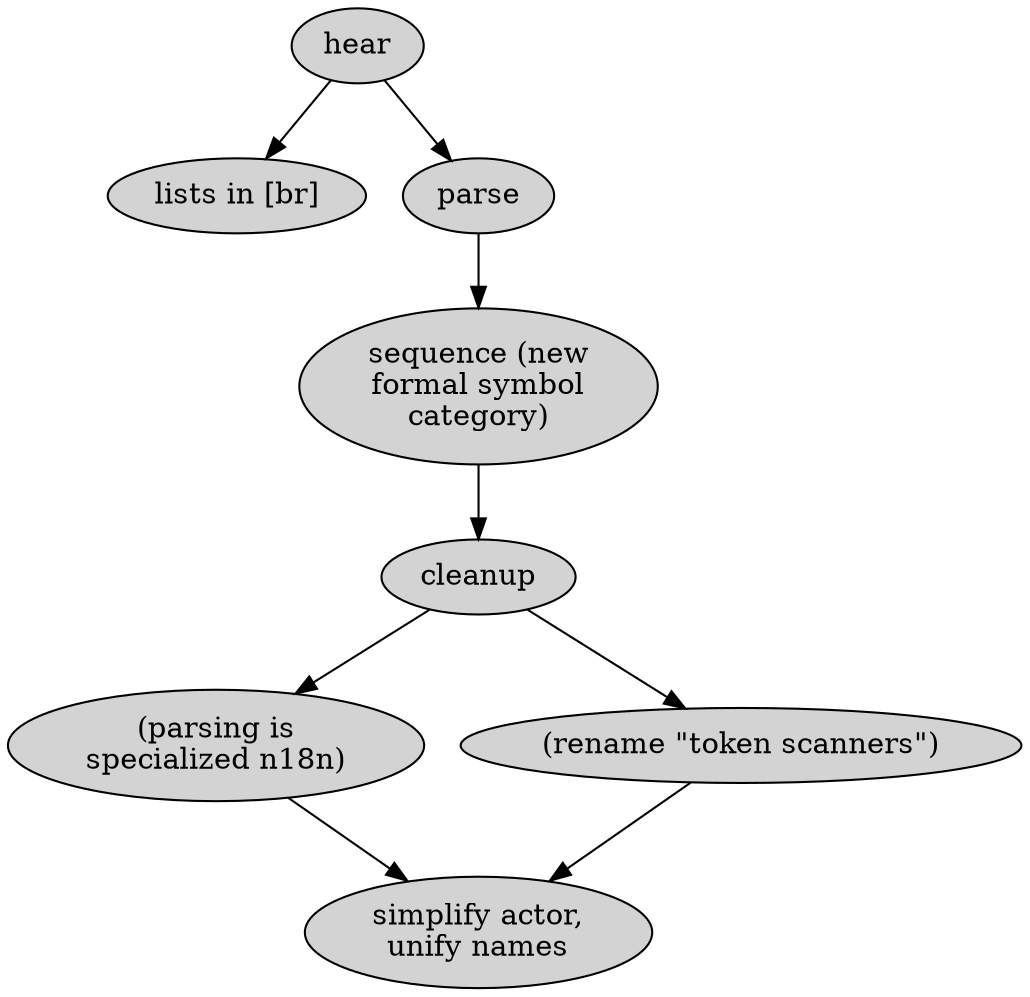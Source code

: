digraph {

  # that one color of blue: fillcolor="#b5d5fb" style=filled
  # done: style=filled

  hear [label="hear", style=filled]
  lists [label="lists in [br]", style=filled]
  parse [label="parse" style=filled]
  x1 [label="(parsing is\nspecialized n18n)" style=filled]
  x2 [label="(rename \"token scanners\")" style=filled]
  cleanup [style=filled]
  sequence [label="sequence (new\nformal symbol\ncategory)" style=filled]
  x4 [label="simplify actor,\nunify names" style=filled ]

  hear->lists
  hear->parse
  parse->sequence
  sequence->cleanup
  cleanup->x1
  cleanup->x2

  x1->x4
  x2->x4


}
